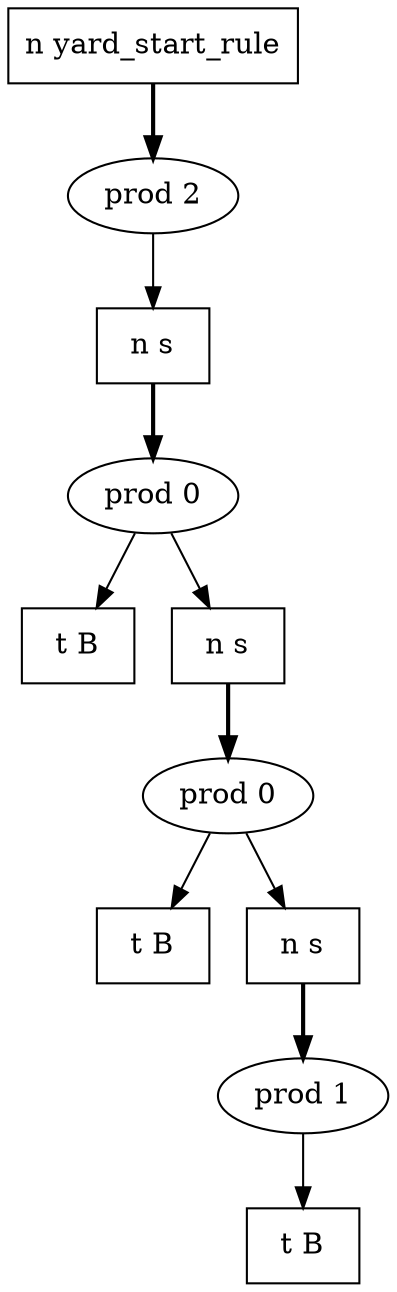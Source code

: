 digraph AST {
    3 [label="n yard_start_rule",shape=box]
    5 [label="prod 2"]
    3 -> 5 [style=bold,width=10,label=""]
    5 -> 2 [label=""]
    2 [label="n s",shape=box]
    6 [label="prod 0"]
    2 -> 6 [style=bold,width=10,label=""]
    7 [label="t B",shape=box]
    6 -> 7 [label=""]
    6 -> 1 [label=""]
    1 [label="n s",shape=box]
    8 [label="prod 0"]
    1 -> 8 [style=bold,width=10,label=""]
    9 [label="t B",shape=box]
    8 -> 9 [label=""]
    8 -> 0 [label=""]
    0 [label="n s",shape=box]
    10 [label="prod 1"]
    0 -> 10 [style=bold,width=10,label=""]
    11 [label="t B",shape=box]
    10 -> 11 [label=""]
}
